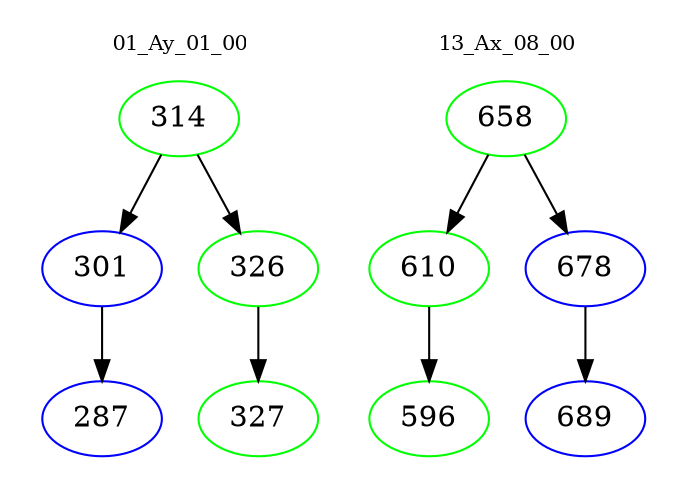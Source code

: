 digraph{
subgraph cluster_0 {
color = white
label = "01_Ay_01_00";
fontsize=10;
T0_314 [label="314", color="green"]
T0_314 -> T0_301 [color="black"]
T0_301 [label="301", color="blue"]
T0_301 -> T0_287 [color="black"]
T0_287 [label="287", color="blue"]
T0_314 -> T0_326 [color="black"]
T0_326 [label="326", color="green"]
T0_326 -> T0_327 [color="black"]
T0_327 [label="327", color="green"]
}
subgraph cluster_1 {
color = white
label = "13_Ax_08_00";
fontsize=10;
T1_658 [label="658", color="green"]
T1_658 -> T1_610 [color="black"]
T1_610 [label="610", color="green"]
T1_610 -> T1_596 [color="black"]
T1_596 [label="596", color="green"]
T1_658 -> T1_678 [color="black"]
T1_678 [label="678", color="blue"]
T1_678 -> T1_689 [color="black"]
T1_689 [label="689", color="blue"]
}
}
